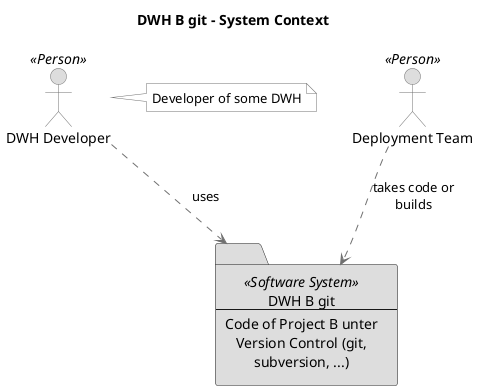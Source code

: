 @startuml(id=DWHBgit-SystemContext)
title DWH B git - System Context

skinparam {
  shadowing false
  arrowColor #707070
  actorBorderColor #707070
  componentBorderColor #707070
  rectangleBorderColor #707070
  noteBackgroundColor #ffffff
  noteBorderColor #707070
  defaultTextAlignment center
  wrapWidth 200
  maxMessageSize 100
}
actor "DWH Developer" <<Person>> as 7 #dddddd
note right of 7
  Developer of some DWH
end note
actor "Deployment Team" <<Person>> as 8 #dddddd
folder 28 <<Software System>> #dddddd [
  DWH B git
  --
  Code of Project B unter Version Control (git, subversion, ...)
]
7 .[#707070].> 28 : uses
8 .[#707070].> 28 : takes code or builds
@enduml